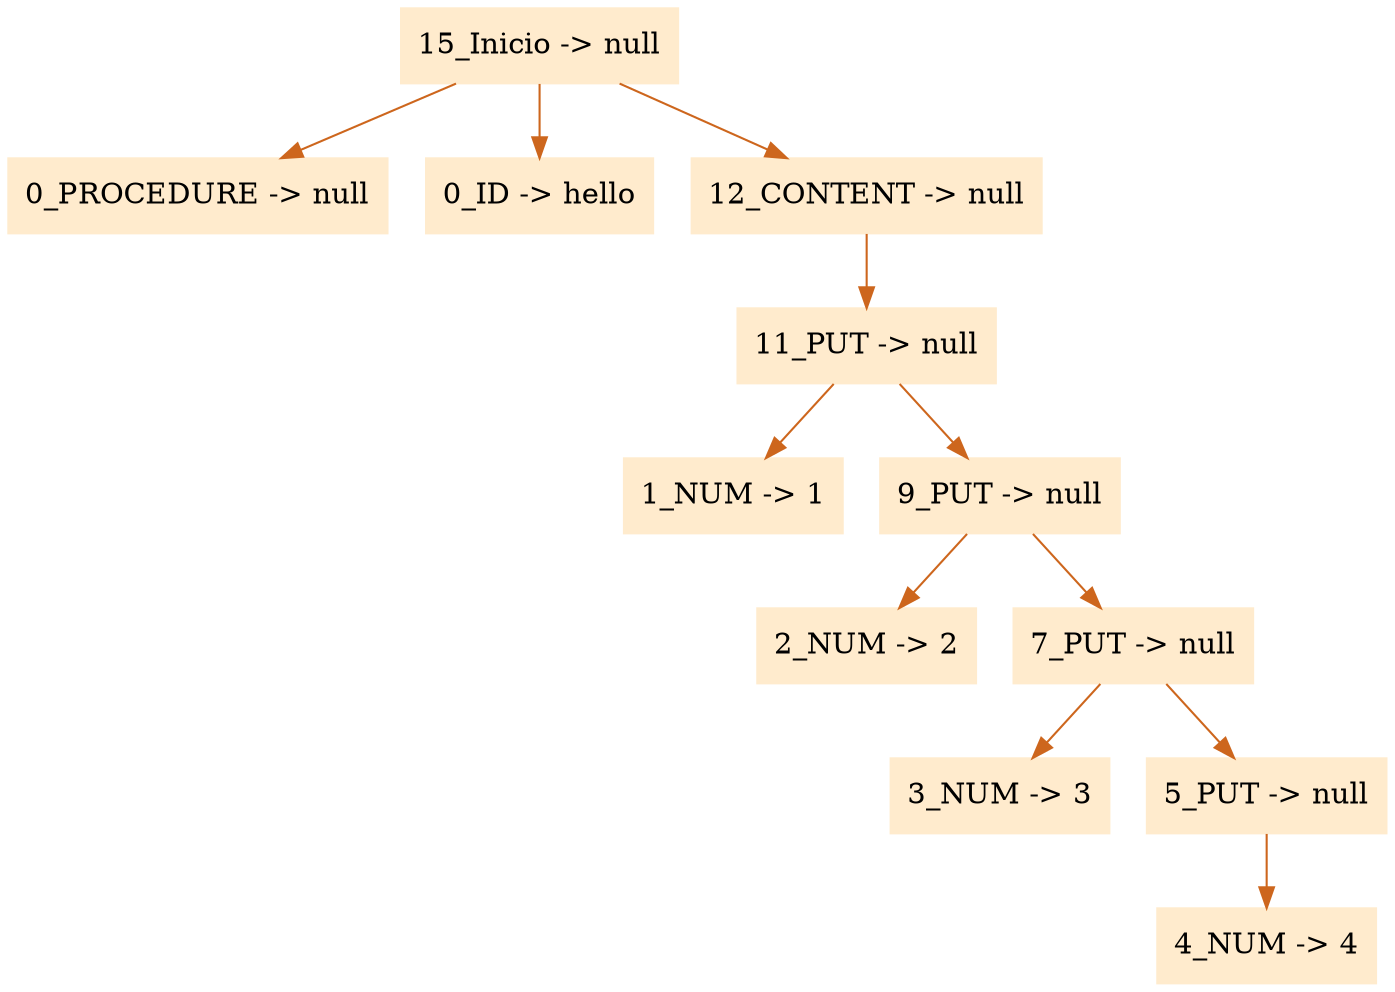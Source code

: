digraph G {node[shape=box, style=filled, color=blanchedalmond]; edge[color=chocolate3];rankdir=UD 

"15_Inicio -> null"->"0_PROCEDURE -> null"
"15_Inicio -> null"->"0_ID -> hello"
"15_Inicio -> null"->"12_CONTENT -> null"
"12_CONTENT -> null"->"11_PUT -> null"
"11_PUT -> null"->"1_NUM -> 1"
"11_PUT -> null"->"9_PUT -> null"
"9_PUT -> null"->"2_NUM -> 2"
"9_PUT -> null"->"7_PUT -> null"
"7_PUT -> null"->"3_NUM -> 3"
"7_PUT -> null"->"5_PUT -> null"
"5_PUT -> null"->"4_NUM -> 4"


}
